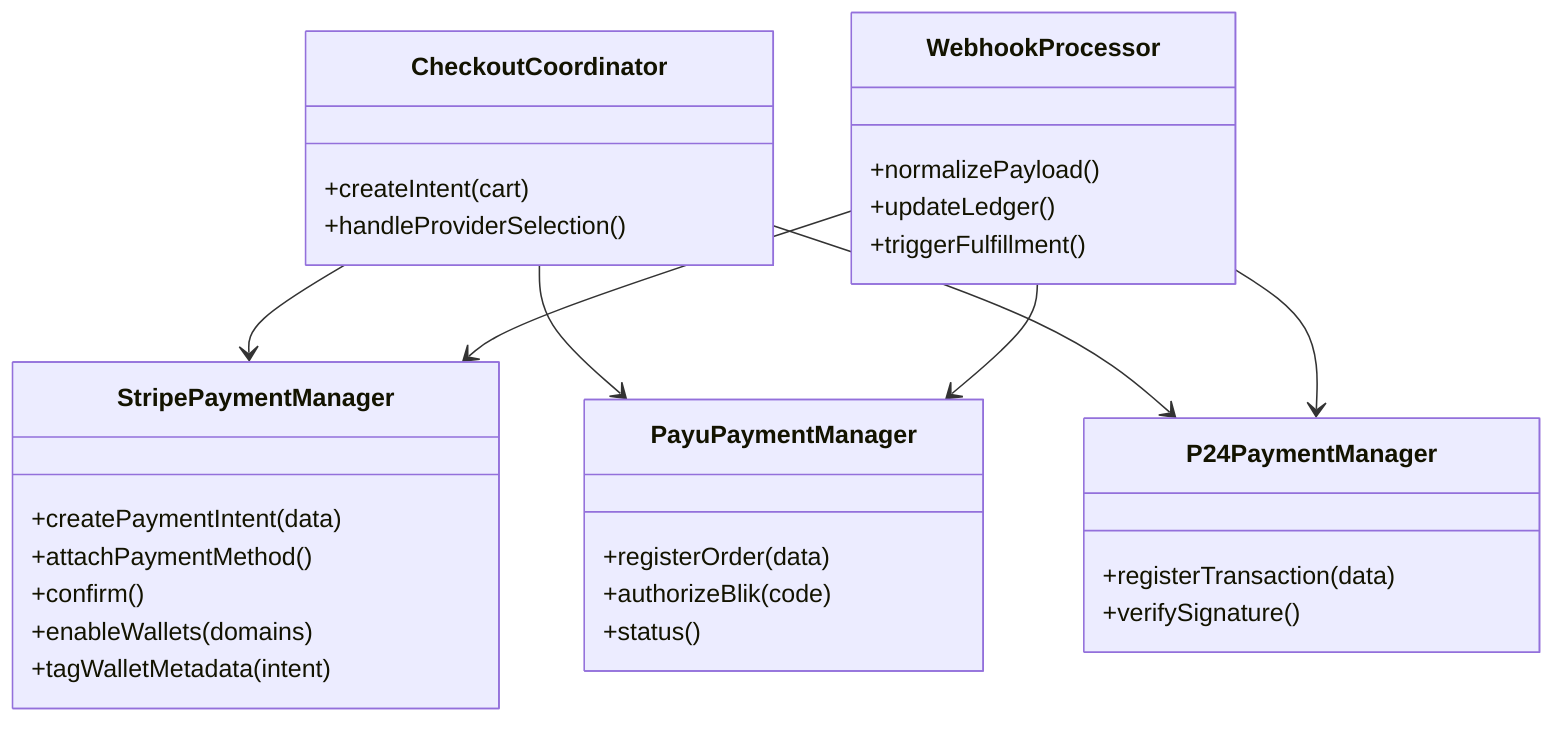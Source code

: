 classDiagram
    class CheckoutCoordinator {
        +createIntent(cart)
        +handleProviderSelection()
    }
    class StripePaymentManager {
        +createPaymentIntent(data)
        +attachPaymentMethod()
        +confirm()
        +enableWallets(domains)
        +tagWalletMetadata(intent)
    }
    class PayuPaymentManager {
        +registerOrder(data)
        +authorizeBlik(code)
        +status()
    }
    class P24PaymentManager {
        +registerTransaction(data)
        +verifySignature()
    }
    class WebhookProcessor {
        +normalizePayload()
        +updateLedger()
        +triggerFulfillment()
    }
    CheckoutCoordinator --> StripePaymentManager
    CheckoutCoordinator --> PayuPaymentManager
    CheckoutCoordinator --> P24PaymentManager
    WebhookProcessor --> StripePaymentManager
    WebhookProcessor --> PayuPaymentManager
    WebhookProcessor --> P24PaymentManager